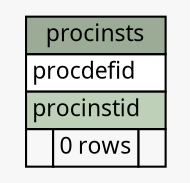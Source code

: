 // dot 2.26.0 on Linux 2.6.32-504.8.1.el6.x86_64
// SchemaSpy rev Unknown
digraph "procinsts" {
  graph [
    rankdir="RL"
    bgcolor="#f7f7f7"
    nodesep="0.18"
    ranksep="0.46"
    fontname="Microsoft YaHei"
    fontsize="11"
  ];
  node [
    fontname="Microsoft YaHei"
    fontsize="11"
    shape="plaintext"
  ];
  edge [
    arrowsize="0.8"
  ];
  "procinsts" [
    label=<
    <TABLE BORDER="0" CELLBORDER="1" CELLSPACING="0" BGCOLOR="#ffffff">
      <TR><TD COLSPAN="3" BGCOLOR="#9bab96" ALIGN="CENTER">procinsts</TD></TR>
      <TR><TD PORT="procdefid" COLSPAN="3" ALIGN="LEFT">procdefid</TD></TR>
      <TR><TD PORT="procinstid" COLSPAN="3" BGCOLOR="#bed1b8" ALIGN="LEFT">procinstid</TD></TR>
      <TR><TD ALIGN="LEFT" BGCOLOR="#f7f7f7">  </TD><TD ALIGN="RIGHT" BGCOLOR="#f7f7f7">0 rows</TD><TD ALIGN="RIGHT" BGCOLOR="#f7f7f7">  </TD></TR>
    </TABLE>>
    URL="tables/procinsts.html"
    tooltip="procinsts"
  ];
}

